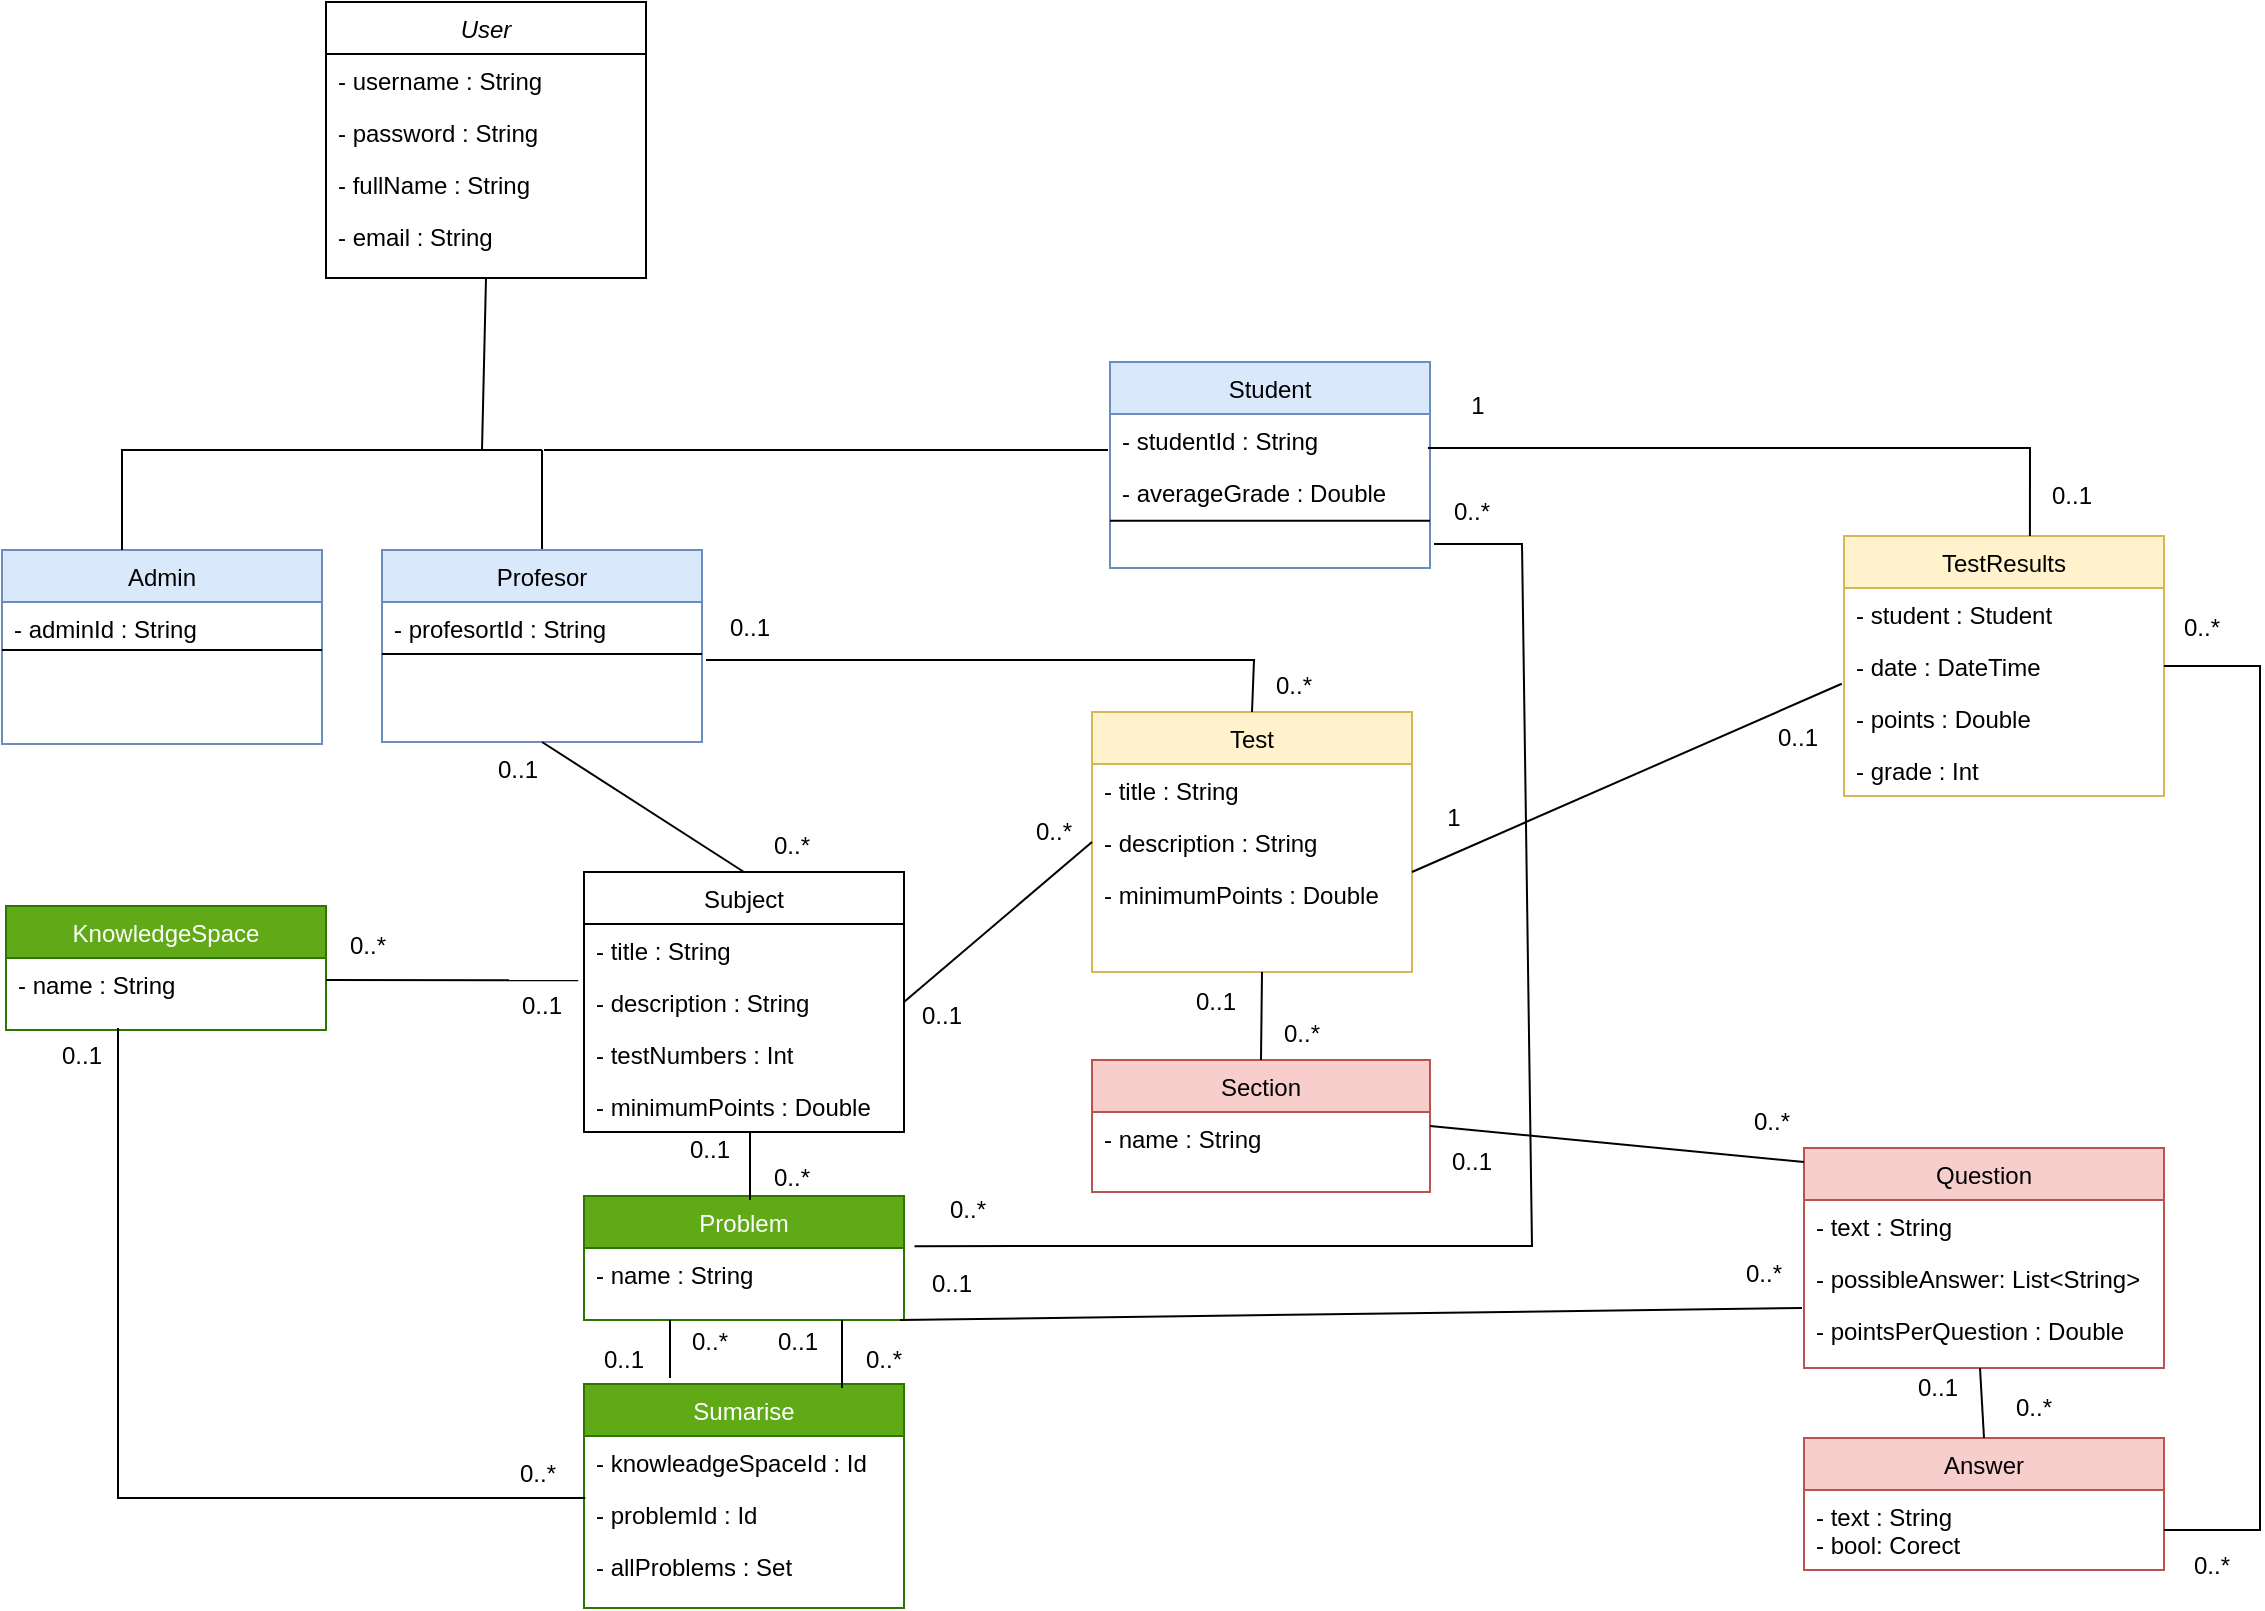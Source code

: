 <mxfile version="15.8.6" type="device"><diagram id="C5RBs43oDa-KdzZeNtuy" name="Page-1"><mxGraphModel dx="1422" dy="776" grid="0" gridSize="10" guides="1" tooltips="1" connect="1" arrows="1" fold="1" page="1" pageScale="1" pageWidth="1169" pageHeight="827" background="#FFFFFF" math="0" shadow="0"><root><mxCell id="WIyWlLk6GJQsqaUBKTNV-0"/><mxCell id="WIyWlLk6GJQsqaUBKTNV-1" parent="WIyWlLk6GJQsqaUBKTNV-0"/><mxCell id="zkfFHV4jXpPFQw0GAbJ--0" value="User" style="swimlane;fontStyle=2;align=center;verticalAlign=top;childLayout=stackLayout;horizontal=1;startSize=26;horizontalStack=0;resizeParent=1;resizeLast=0;collapsible=1;marginBottom=0;rounded=0;shadow=0;strokeWidth=1;" parent="WIyWlLk6GJQsqaUBKTNV-1" vertex="1"><mxGeometry x="182" y="6" width="160" height="138" as="geometry"><mxRectangle x="230" y="140" width="160" height="26" as="alternateBounds"/></mxGeometry></mxCell><mxCell id="zkfFHV4jXpPFQw0GAbJ--1" value="- username : String" style="text;align=left;verticalAlign=top;spacingLeft=4;spacingRight=4;overflow=hidden;rotatable=0;points=[[0,0.5],[1,0.5]];portConstraint=eastwest;" parent="zkfFHV4jXpPFQw0GAbJ--0" vertex="1"><mxGeometry y="26" width="160" height="26" as="geometry"/></mxCell><mxCell id="zkfFHV4jXpPFQw0GAbJ--2" value="- password : String" style="text;align=left;verticalAlign=top;spacingLeft=4;spacingRight=4;overflow=hidden;rotatable=0;points=[[0,0.5],[1,0.5]];portConstraint=eastwest;rounded=0;shadow=0;html=0;" parent="zkfFHV4jXpPFQw0GAbJ--0" vertex="1"><mxGeometry y="52" width="160" height="26" as="geometry"/></mxCell><mxCell id="zkfFHV4jXpPFQw0GAbJ--3" value="- fullName : String" style="text;align=left;verticalAlign=top;spacingLeft=4;spacingRight=4;overflow=hidden;rotatable=0;points=[[0,0.5],[1,0.5]];portConstraint=eastwest;rounded=0;shadow=0;html=0;" parent="zkfFHV4jXpPFQw0GAbJ--0" vertex="1"><mxGeometry y="78" width="160" height="26" as="geometry"/></mxCell><mxCell id="Hl9bHFUB8CtfwEh2vcO3-0" value="- email : String" style="text;align=left;verticalAlign=top;spacingLeft=4;spacingRight=4;overflow=hidden;rotatable=0;points=[[0,0.5],[1,0.5]];portConstraint=eastwest;rounded=0;shadow=0;html=0;" parent="zkfFHV4jXpPFQw0GAbJ--0" vertex="1"><mxGeometry y="104" width="160" height="26" as="geometry"/></mxCell><mxCell id="zkfFHV4jXpPFQw0GAbJ--13" value="Student" style="swimlane;fontStyle=0;align=center;verticalAlign=top;childLayout=stackLayout;horizontal=1;startSize=26;horizontalStack=0;resizeParent=1;resizeLast=0;collapsible=1;marginBottom=0;rounded=0;shadow=0;strokeWidth=1;fillColor=#dae8fc;strokeColor=#6c8ebf;" parent="WIyWlLk6GJQsqaUBKTNV-1" vertex="1"><mxGeometry x="574" y="186" width="160" height="103" as="geometry"><mxRectangle x="340" y="380" width="170" height="26" as="alternateBounds"/></mxGeometry></mxCell><mxCell id="zkfFHV4jXpPFQw0GAbJ--14" value="- studentId : String" style="text;align=left;verticalAlign=top;spacingLeft=4;spacingRight=4;overflow=hidden;rotatable=0;points=[[0,0.5],[1,0.5]];portConstraint=eastwest;" parent="zkfFHV4jXpPFQw0GAbJ--13" vertex="1"><mxGeometry y="26" width="160" height="26" as="geometry"/></mxCell><mxCell id="Hl9bHFUB8CtfwEh2vcO3-7" value="- averageGrade : Double" style="text;align=left;verticalAlign=top;spacingLeft=4;spacingRight=4;overflow=hidden;rotatable=0;points=[[0,0.5],[1,0.5]];portConstraint=eastwest;" parent="zkfFHV4jXpPFQw0GAbJ--13" vertex="1"><mxGeometry y="52" width="160" height="26" as="geometry"/></mxCell><mxCell id="Hl9bHFUB8CtfwEh2vcO3-10" value="" style="endArrow=none;html=1;rounded=0;" parent="zkfFHV4jXpPFQw0GAbJ--13" edge="1"><mxGeometry width="50" height="50" relative="1" as="geometry"><mxPoint x="160" y="79.41" as="sourcePoint"/><mxPoint y="79.41" as="targetPoint"/></mxGeometry></mxCell><mxCell id="Hl9bHFUB8CtfwEh2vcO3-4" value="" style="endArrow=none;html=1;rounded=0;startArrow=none;exitX=0.5;exitY=0;exitDx=0;exitDy=0;" parent="WIyWlLk6GJQsqaUBKTNV-1" source="Hl9bHFUB8CtfwEh2vcO3-13" edge="1"><mxGeometry width="50" height="50" relative="1" as="geometry"><mxPoint x="290" y="250" as="sourcePoint"/><mxPoint x="290" y="230" as="targetPoint"/></mxGeometry></mxCell><mxCell id="Hl9bHFUB8CtfwEh2vcO3-13" value="Profesor" style="swimlane;fontStyle=0;align=center;verticalAlign=top;childLayout=stackLayout;horizontal=1;startSize=26;horizontalStack=0;resizeParent=1;resizeLast=0;collapsible=1;marginBottom=0;rounded=0;shadow=0;strokeWidth=1;fillColor=#dae8fc;strokeColor=#6c8ebf;" parent="WIyWlLk6GJQsqaUBKTNV-1" vertex="1"><mxGeometry x="210" y="280" width="160" height="96" as="geometry"><mxRectangle x="340" y="380" width="170" height="26" as="alternateBounds"/></mxGeometry></mxCell><mxCell id="Hl9bHFUB8CtfwEh2vcO3-14" value="- profesortId : String" style="text;align=left;verticalAlign=top;spacingLeft=4;spacingRight=4;overflow=hidden;rotatable=0;points=[[0,0.5],[1,0.5]];portConstraint=eastwest;" parent="Hl9bHFUB8CtfwEh2vcO3-13" vertex="1"><mxGeometry y="26" width="160" height="26" as="geometry"/></mxCell><mxCell id="Hl9bHFUB8CtfwEh2vcO3-17" value="" style="endArrow=none;html=1;rounded=0;endSize=6;targetPerimeterSpacing=0;" parent="Hl9bHFUB8CtfwEh2vcO3-13" edge="1"><mxGeometry width="50" height="50" relative="1" as="geometry"><mxPoint x="160" y="52" as="sourcePoint"/><mxPoint y="52" as="targetPoint"/></mxGeometry></mxCell><mxCell id="Hl9bHFUB8CtfwEh2vcO3-23" value="Admin" style="swimlane;fontStyle=0;align=center;verticalAlign=top;childLayout=stackLayout;horizontal=1;startSize=26;horizontalStack=0;resizeParent=1;resizeLast=0;collapsible=1;marginBottom=0;rounded=0;shadow=0;strokeWidth=1;fillColor=#dae8fc;strokeColor=#6c8ebf;" parent="WIyWlLk6GJQsqaUBKTNV-1" vertex="1"><mxGeometry x="20" y="280" width="160" height="97" as="geometry"><mxRectangle x="340" y="380" width="170" height="26" as="alternateBounds"/></mxGeometry></mxCell><mxCell id="Hl9bHFUB8CtfwEh2vcO3-24" value="- adminId : String" style="text;align=left;verticalAlign=top;spacingLeft=4;spacingRight=4;overflow=hidden;rotatable=0;points=[[0,0.5],[1,0.5]];portConstraint=eastwest;" parent="Hl9bHFUB8CtfwEh2vcO3-23" vertex="1"><mxGeometry y="26" width="160" height="26" as="geometry"/></mxCell><mxCell id="Hl9bHFUB8CtfwEh2vcO3-27" value="" style="endArrow=none;html=1;rounded=0;" parent="Hl9bHFUB8CtfwEh2vcO3-23" edge="1"><mxGeometry width="50" height="50" relative="1" as="geometry"><mxPoint x="160" y="50" as="sourcePoint"/><mxPoint y="50" as="targetPoint"/></mxGeometry></mxCell><mxCell id="Hl9bHFUB8CtfwEh2vcO3-35" value="Subject" style="swimlane;fontStyle=0;align=center;verticalAlign=top;childLayout=stackLayout;horizontal=1;startSize=26;horizontalStack=0;resizeParent=1;resizeLast=0;collapsible=1;marginBottom=0;rounded=0;shadow=0;strokeWidth=1;" parent="WIyWlLk6GJQsqaUBKTNV-1" vertex="1"><mxGeometry x="311" y="441" width="160" height="130" as="geometry"><mxRectangle x="340" y="380" width="170" height="26" as="alternateBounds"/></mxGeometry></mxCell><mxCell id="Hl9bHFUB8CtfwEh2vcO3-36" value="- title : String" style="text;align=left;verticalAlign=top;spacingLeft=4;spacingRight=4;overflow=hidden;rotatable=0;points=[[0,0.5],[1,0.5]];portConstraint=eastwest;" parent="Hl9bHFUB8CtfwEh2vcO3-35" vertex="1"><mxGeometry y="26" width="160" height="26" as="geometry"/></mxCell><mxCell id="Hl9bHFUB8CtfwEh2vcO3-37" value="- description : String" style="text;align=left;verticalAlign=top;spacingLeft=4;spacingRight=4;overflow=hidden;rotatable=0;points=[[0,0.5],[1,0.5]];portConstraint=eastwest;" parent="Hl9bHFUB8CtfwEh2vcO3-35" vertex="1"><mxGeometry y="52" width="160" height="26" as="geometry"/></mxCell><mxCell id="Hl9bHFUB8CtfwEh2vcO3-38" value="- testNumbers : Int" style="text;align=left;verticalAlign=top;spacingLeft=4;spacingRight=4;overflow=hidden;rotatable=0;points=[[0,0.5],[1,0.5]];portConstraint=eastwest;" parent="Hl9bHFUB8CtfwEh2vcO3-35" vertex="1"><mxGeometry y="78" width="160" height="26" as="geometry"/></mxCell><mxCell id="Hl9bHFUB8CtfwEh2vcO3-44" value="- minimumPoints : Double" style="text;align=left;verticalAlign=top;spacingLeft=4;spacingRight=4;overflow=hidden;rotatable=0;points=[[0,0.5],[1,0.5]];portConstraint=eastwest;" parent="Hl9bHFUB8CtfwEh2vcO3-35" vertex="1"><mxGeometry y="104" width="160" height="26" as="geometry"/></mxCell><mxCell id="Hl9bHFUB8CtfwEh2vcO3-52" value="Test" style="swimlane;fontStyle=0;align=center;verticalAlign=top;childLayout=stackLayout;horizontal=1;startSize=26;horizontalStack=0;resizeParent=1;resizeLast=0;collapsible=1;marginBottom=0;rounded=0;shadow=0;strokeWidth=1;fillColor=#fff2cc;strokeColor=#d6b656;" parent="WIyWlLk6GJQsqaUBKTNV-1" vertex="1"><mxGeometry x="565" y="361" width="160" height="130" as="geometry"><mxRectangle x="340" y="380" width="170" height="26" as="alternateBounds"/></mxGeometry></mxCell><mxCell id="Hl9bHFUB8CtfwEh2vcO3-53" value="- title : String" style="text;align=left;verticalAlign=top;spacingLeft=4;spacingRight=4;overflow=hidden;rotatable=0;points=[[0,0.5],[1,0.5]];portConstraint=eastwest;" parent="Hl9bHFUB8CtfwEh2vcO3-52" vertex="1"><mxGeometry y="26" width="160" height="26" as="geometry"/></mxCell><mxCell id="Hl9bHFUB8CtfwEh2vcO3-54" value="- description : String" style="text;align=left;verticalAlign=top;spacingLeft=4;spacingRight=4;overflow=hidden;rotatable=0;points=[[0,0.5],[1,0.5]];portConstraint=eastwest;" parent="Hl9bHFUB8CtfwEh2vcO3-52" vertex="1"><mxGeometry y="52" width="160" height="26" as="geometry"/></mxCell><mxCell id="Hl9bHFUB8CtfwEh2vcO3-55" value="- minimumPoints : Double" style="text;align=left;verticalAlign=top;spacingLeft=4;spacingRight=4;overflow=hidden;rotatable=0;points=[[0,0.5],[1,0.5]];portConstraint=eastwest;" parent="Hl9bHFUB8CtfwEh2vcO3-52" vertex="1"><mxGeometry y="78" width="160" height="26" as="geometry"/></mxCell><mxCell id="Hl9bHFUB8CtfwEh2vcO3-57" value="TestResults" style="swimlane;fontStyle=0;align=center;verticalAlign=top;childLayout=stackLayout;horizontal=1;startSize=26;horizontalStack=0;resizeParent=1;resizeLast=0;collapsible=1;marginBottom=0;rounded=0;shadow=0;strokeWidth=1;fillColor=#fff2cc;strokeColor=#d6b656;" parent="WIyWlLk6GJQsqaUBKTNV-1" vertex="1"><mxGeometry x="941" y="273" width="160" height="130" as="geometry"><mxRectangle x="340" y="380" width="170" height="26" as="alternateBounds"/></mxGeometry></mxCell><mxCell id="Hl9bHFUB8CtfwEh2vcO3-58" value="- student : Student" style="text;align=left;verticalAlign=top;spacingLeft=4;spacingRight=4;overflow=hidden;rotatable=0;points=[[0,0.5],[1,0.5]];portConstraint=eastwest;" parent="Hl9bHFUB8CtfwEh2vcO3-57" vertex="1"><mxGeometry y="26" width="160" height="26" as="geometry"/></mxCell><mxCell id="Hl9bHFUB8CtfwEh2vcO3-59" value="- date : DateTime" style="text;align=left;verticalAlign=top;spacingLeft=4;spacingRight=4;overflow=hidden;rotatable=0;points=[[0,0.5],[1,0.5]];portConstraint=eastwest;" parent="Hl9bHFUB8CtfwEh2vcO3-57" vertex="1"><mxGeometry y="52" width="160" height="26" as="geometry"/></mxCell><mxCell id="Hl9bHFUB8CtfwEh2vcO3-61" value="- points : Double" style="text;align=left;verticalAlign=top;spacingLeft=4;spacingRight=4;overflow=hidden;rotatable=0;points=[[0,0.5],[1,0.5]];portConstraint=eastwest;" parent="Hl9bHFUB8CtfwEh2vcO3-57" vertex="1"><mxGeometry y="78" width="160" height="26" as="geometry"/></mxCell><mxCell id="Hl9bHFUB8CtfwEh2vcO3-62" value="- grade : Int" style="text;align=left;verticalAlign=top;spacingLeft=4;spacingRight=4;overflow=hidden;rotatable=0;points=[[0,0.5],[1,0.5]];portConstraint=eastwest;" parent="Hl9bHFUB8CtfwEh2vcO3-57" vertex="1"><mxGeometry y="104" width="160" height="26" as="geometry"/></mxCell><mxCell id="Hl9bHFUB8CtfwEh2vcO3-63" value="Question" style="swimlane;fontStyle=0;align=center;verticalAlign=top;childLayout=stackLayout;horizontal=1;startSize=26;horizontalStack=0;resizeParent=1;resizeLast=0;collapsible=1;marginBottom=0;rounded=0;shadow=0;strokeWidth=1;fillColor=#f8cecc;strokeColor=#b85450;" parent="WIyWlLk6GJQsqaUBKTNV-1" vertex="1"><mxGeometry x="921" y="579" width="180" height="110" as="geometry"><mxRectangle x="340" y="380" width="170" height="26" as="alternateBounds"/></mxGeometry></mxCell><mxCell id="Hl9bHFUB8CtfwEh2vcO3-64" value="- text : String" style="text;align=left;verticalAlign=top;spacingLeft=4;spacingRight=4;overflow=hidden;rotatable=0;points=[[0,0.5],[1,0.5]];portConstraint=eastwest;fontColor=default;" parent="Hl9bHFUB8CtfwEh2vcO3-63" vertex="1"><mxGeometry y="26" width="180" height="26" as="geometry"/></mxCell><mxCell id="Hl9bHFUB8CtfwEh2vcO3-65" value="- possibleAnswer: List&lt;String&gt;" style="text;align=left;verticalAlign=top;spacingLeft=4;spacingRight=4;overflow=hidden;rotatable=0;points=[[0,0.5],[1,0.5]];portConstraint=eastwest;" parent="Hl9bHFUB8CtfwEh2vcO3-63" vertex="1"><mxGeometry y="52" width="180" height="26" as="geometry"/></mxCell><mxCell id="Hl9bHFUB8CtfwEh2vcO3-66" value="- pointsPerQuestion : Double" style="text;align=left;verticalAlign=top;spacingLeft=4;spacingRight=4;overflow=hidden;rotatable=0;points=[[0,0.5],[1,0.5]];portConstraint=eastwest;" parent="Hl9bHFUB8CtfwEh2vcO3-63" vertex="1"><mxGeometry y="78" width="180" height="26" as="geometry"/></mxCell><mxCell id="Hl9bHFUB8CtfwEh2vcO3-104" value="" style="endArrow=none;html=1;rounded=0;fontSize=10;endSize=17;" parent="WIyWlLk6GJQsqaUBKTNV-1" edge="1"><mxGeometry width="50" height="50" relative="1" as="geometry"><mxPoint x="80" y="280" as="sourcePoint"/><mxPoint x="290" y="230" as="targetPoint"/><Array as="points"><mxPoint x="80" y="230"/></Array></mxGeometry></mxCell><mxCell id="Hl9bHFUB8CtfwEh2vcO3-106" value="" style="endArrow=none;html=1;rounded=0;fontSize=10;endSize=17;entryX=0.5;entryY=1;entryDx=0;entryDy=0;" parent="WIyWlLk6GJQsqaUBKTNV-1" target="zkfFHV4jXpPFQw0GAbJ--0" edge="1"><mxGeometry width="50" height="50" relative="1" as="geometry"><mxPoint x="260" y="230" as="sourcePoint"/><mxPoint x="120" y="140" as="targetPoint"/></mxGeometry></mxCell><mxCell id="Hl9bHFUB8CtfwEh2vcO3-109" value="Answer" style="swimlane;fontStyle=0;align=center;verticalAlign=top;childLayout=stackLayout;horizontal=1;startSize=26;horizontalStack=0;resizeParent=1;resizeLast=0;collapsible=1;marginBottom=0;rounded=0;shadow=0;strokeWidth=1;fillColor=#f8cecc;strokeColor=#b85450;" parent="WIyWlLk6GJQsqaUBKTNV-1" vertex="1"><mxGeometry x="921" y="724" width="180" height="66" as="geometry"><mxRectangle x="340" y="380" width="170" height="26" as="alternateBounds"/></mxGeometry></mxCell><mxCell id="Hl9bHFUB8CtfwEh2vcO3-110" value="- text : String&#10;- bool: Corect" style="text;align=left;verticalAlign=top;spacingLeft=4;spacingRight=4;overflow=hidden;rotatable=0;points=[[0,0.5],[1,0.5]];portConstraint=eastwest;fontColor=default;" parent="Hl9bHFUB8CtfwEh2vcO3-109" vertex="1"><mxGeometry y="26" width="180" height="40" as="geometry"/></mxCell><mxCell id="zilcDGVIraDVQQaqGRq1-21" value="KnowledgeSpace" style="swimlane;fontStyle=0;align=center;verticalAlign=top;childLayout=stackLayout;horizontal=1;startSize=26;horizontalStack=0;resizeParent=1;resizeLast=0;collapsible=1;marginBottom=0;rounded=0;shadow=0;strokeWidth=1;fillColor=#60a917;strokeColor=#2D7600;fontColor=#ffffff;" parent="WIyWlLk6GJQsqaUBKTNV-1" vertex="1"><mxGeometry x="22" y="458" width="160" height="62" as="geometry"><mxRectangle x="340" y="380" width="170" height="26" as="alternateBounds"/></mxGeometry></mxCell><mxCell id="zilcDGVIraDVQQaqGRq1-27" value="- name : String" style="text;align=left;verticalAlign=top;spacingLeft=4;spacingRight=4;overflow=hidden;rotatable=0;points=[[0,0.5],[1,0.5]];portConstraint=eastwest;" parent="zilcDGVIraDVQQaqGRq1-21" vertex="1"><mxGeometry y="26" width="160" height="26" as="geometry"/></mxCell><mxCell id="zilcDGVIraDVQQaqGRq1-30" value="Sumarise" style="swimlane;fontStyle=0;align=center;verticalAlign=top;childLayout=stackLayout;horizontal=1;startSize=26;horizontalStack=0;resizeParent=1;resizeLast=0;collapsible=1;marginBottom=0;rounded=0;shadow=0;strokeWidth=1;fillColor=#60a917;strokeColor=#2D7600;fontColor=#ffffff;" parent="WIyWlLk6GJQsqaUBKTNV-1" vertex="1"><mxGeometry x="311" y="697" width="160" height="112" as="geometry"><mxRectangle x="340" y="380" width="170" height="26" as="alternateBounds"/></mxGeometry></mxCell><mxCell id="zilcDGVIraDVQQaqGRq1-31" value="- knowleadgeSpaceId : Id" style="text;align=left;verticalAlign=top;spacingLeft=4;spacingRight=4;overflow=hidden;rotatable=0;points=[[0,0.5],[1,0.5]];portConstraint=eastwest;" parent="zilcDGVIraDVQQaqGRq1-30" vertex="1"><mxGeometry y="26" width="160" height="26" as="geometry"/></mxCell><mxCell id="zilcDGVIraDVQQaqGRq1-32" value="- problemId : Id" style="text;align=left;verticalAlign=top;spacingLeft=4;spacingRight=4;overflow=hidden;rotatable=0;points=[[0,0.5],[1,0.5]];portConstraint=eastwest;" parent="zilcDGVIraDVQQaqGRq1-30" vertex="1"><mxGeometry y="52" width="160" height="26" as="geometry"/></mxCell><mxCell id="zilcDGVIraDVQQaqGRq1-33" value="- allProblems : Set" style="text;align=left;verticalAlign=top;spacingLeft=4;spacingRight=4;overflow=hidden;rotatable=0;points=[[0,0.5],[1,0.5]];portConstraint=eastwest;" parent="zilcDGVIraDVQQaqGRq1-30" vertex="1"><mxGeometry y="78" width="160" height="26" as="geometry"/></mxCell><mxCell id="zilcDGVIraDVQQaqGRq1-37" value="Problem" style="swimlane;fontStyle=0;align=center;verticalAlign=top;childLayout=stackLayout;horizontal=1;startSize=26;horizontalStack=0;resizeParent=1;resizeLast=0;collapsible=1;marginBottom=0;rounded=0;shadow=0;strokeWidth=1;fillColor=#60a917;fontColor=#ffffff;strokeColor=#2D7600;" parent="WIyWlLk6GJQsqaUBKTNV-1" vertex="1"><mxGeometry x="311" y="603" width="160" height="62" as="geometry"><mxRectangle x="340" y="380" width="170" height="26" as="alternateBounds"/></mxGeometry></mxCell><mxCell id="zilcDGVIraDVQQaqGRq1-38" value="- name : String" style="text;align=left;verticalAlign=top;spacingLeft=4;spacingRight=4;overflow=hidden;rotatable=0;points=[[0,0.5],[1,0.5]];portConstraint=eastwest;" parent="zilcDGVIraDVQQaqGRq1-37" vertex="1"><mxGeometry y="26" width="160" height="26" as="geometry"/></mxCell><mxCell id="zilcDGVIraDVQQaqGRq1-43" value="" style="endArrow=none;html=1;rounded=0;endSize=6;targetPerimeterSpacing=0;entryX=0.5;entryY=0;entryDx=0;entryDy=0;" parent="WIyWlLk6GJQsqaUBKTNV-1" target="Hl9bHFUB8CtfwEh2vcO3-52" edge="1"><mxGeometry width="50" height="50" relative="1" as="geometry"><mxPoint x="372" y="335" as="sourcePoint"/><mxPoint x="545" y="357" as="targetPoint"/><Array as="points"><mxPoint x="646" y="335"/></Array></mxGeometry></mxCell><mxCell id="zilcDGVIraDVQQaqGRq1-45" value="" style="endArrow=none;html=1;rounded=0;endSize=6;" parent="WIyWlLk6GJQsqaUBKTNV-1" edge="1"><mxGeometry width="50" height="50" relative="1" as="geometry"><mxPoint x="291" y="230" as="sourcePoint"/><mxPoint x="573" y="230" as="targetPoint"/></mxGeometry></mxCell><mxCell id="zilcDGVIraDVQQaqGRq1-48" value="0..1" style="text;html=1;strokeColor=none;fillColor=none;align=center;verticalAlign=middle;whiteSpace=wrap;rounded=0;" parent="WIyWlLk6GJQsqaUBKTNV-1" vertex="1"><mxGeometry x="378" y="312" width="32" height="14" as="geometry"/></mxCell><mxCell id="zilcDGVIraDVQQaqGRq1-54" value="" style="endArrow=none;html=1;rounded=0;endSize=6;targetPerimeterSpacing=0;entryX=1;entryY=0.5;entryDx=0;entryDy=0;exitX=1;exitY=0.5;exitDx=0;exitDy=0;" parent="WIyWlLk6GJQsqaUBKTNV-1" source="Hl9bHFUB8CtfwEh2vcO3-59" target="Hl9bHFUB8CtfwEh2vcO3-110" edge="1"><mxGeometry width="50" height="50" relative="1" as="geometry"><mxPoint x="937" y="427" as="sourcePoint"/><mxPoint x="1154" y="741" as="targetPoint"/><Array as="points"><mxPoint x="1149" y="338"/><mxPoint x="1149" y="770"/></Array></mxGeometry></mxCell><mxCell id="zilcDGVIraDVQQaqGRq1-55" value="0..*" style="text;html=1;strokeColor=none;fillColor=none;align=center;verticalAlign=middle;whiteSpace=wrap;rounded=0;" parent="WIyWlLk6GJQsqaUBKTNV-1" vertex="1"><mxGeometry x="1104" y="312" width="32" height="14" as="geometry"/></mxCell><mxCell id="zilcDGVIraDVQQaqGRq1-56" value="0..*" style="text;html=1;strokeColor=none;fillColor=none;align=center;verticalAlign=middle;whiteSpace=wrap;rounded=0;" parent="WIyWlLk6GJQsqaUBKTNV-1" vertex="1"><mxGeometry x="1109" y="781" width="32" height="14" as="geometry"/></mxCell><mxCell id="zilcDGVIraDVQQaqGRq1-59" value="Section" style="swimlane;fontStyle=0;align=center;verticalAlign=top;childLayout=stackLayout;horizontal=1;startSize=26;horizontalStack=0;resizeParent=1;resizeLast=0;collapsible=1;marginBottom=0;rounded=0;shadow=0;strokeWidth=1;fillColor=#f8cecc;strokeColor=#b85450;" parent="WIyWlLk6GJQsqaUBKTNV-1" vertex="1"><mxGeometry x="565" y="535" width="169" height="66" as="geometry"><mxRectangle x="340" y="380" width="170" height="26" as="alternateBounds"/></mxGeometry></mxCell><mxCell id="zilcDGVIraDVQQaqGRq1-61" value="- name : String" style="text;align=left;verticalAlign=top;spacingLeft=4;spacingRight=4;overflow=hidden;rotatable=0;points=[[0,0.5],[1,0.5]];portConstraint=eastwest;" parent="zilcDGVIraDVQQaqGRq1-59" vertex="1"><mxGeometry y="26" width="169" height="26" as="geometry"/></mxCell><mxCell id="zilcDGVIraDVQQaqGRq1-66" value="" style="endArrow=none;html=1;rounded=0;endSize=6;targetPerimeterSpacing=0;entryX=0.581;entryY=0;entryDx=0;entryDy=0;entryPerimeter=0;" parent="WIyWlLk6GJQsqaUBKTNV-1" target="Hl9bHFUB8CtfwEh2vcO3-57" edge="1"><mxGeometry width="50" height="50" relative="1" as="geometry"><mxPoint x="733" y="229" as="sourcePoint"/><mxPoint x="1027" y="236" as="targetPoint"/><Array as="points"><mxPoint x="1034" y="229"/></Array></mxGeometry></mxCell><mxCell id="zilcDGVIraDVQQaqGRq1-67" value="" style="endArrow=none;html=1;rounded=0;endSize=6;targetPerimeterSpacing=0;entryX=-0.007;entryY=0.842;entryDx=0;entryDy=0;entryPerimeter=0;" parent="WIyWlLk6GJQsqaUBKTNV-1" target="Hl9bHFUB8CtfwEh2vcO3-59" edge="1"><mxGeometry width="50" height="50" relative="1" as="geometry"><mxPoint x="725" y="441" as="sourcePoint"/><mxPoint x="775" y="391" as="targetPoint"/></mxGeometry></mxCell><mxCell id="zilcDGVIraDVQQaqGRq1-70" value="" style="endArrow=none;html=1;rounded=0;endSize=6;targetPerimeterSpacing=0;" parent="WIyWlLk6GJQsqaUBKTNV-1" edge="1"><mxGeometry width="50" height="50" relative="1" as="geometry"><mxPoint x="394" y="605" as="sourcePoint"/><mxPoint x="394" y="571" as="targetPoint"/></mxGeometry></mxCell><mxCell id="zilcDGVIraDVQQaqGRq1-71" value="" style="endArrow=none;html=1;rounded=0;endSize=6;targetPerimeterSpacing=0;exitX=1.033;exitY=-0.036;exitDx=0;exitDy=0;exitPerimeter=0;" parent="WIyWlLk6GJQsqaUBKTNV-1" source="zilcDGVIraDVQQaqGRq1-38" edge="1"><mxGeometry width="50" height="50" relative="1" as="geometry"><mxPoint x="788" y="529" as="sourcePoint"/><mxPoint x="736" y="277" as="targetPoint"/><Array as="points"><mxPoint x="785" y="628"/><mxPoint x="780" y="277"/></Array></mxGeometry></mxCell><mxCell id="zilcDGVIraDVQQaqGRq1-72" value="0..*" style="text;html=1;strokeColor=none;fillColor=none;align=center;verticalAlign=middle;whiteSpace=wrap;rounded=0;" parent="WIyWlLk6GJQsqaUBKTNV-1" vertex="1"><mxGeometry x="487" y="603" width="32" height="14" as="geometry"/></mxCell><mxCell id="zilcDGVIraDVQQaqGRq1-74" value="0..*" style="text;html=1;strokeColor=none;fillColor=none;align=center;verticalAlign=middle;whiteSpace=wrap;rounded=0;" parent="WIyWlLk6GJQsqaUBKTNV-1" vertex="1"><mxGeometry x="739" y="254" width="32" height="14" as="geometry"/></mxCell><mxCell id="zilcDGVIraDVQQaqGRq1-75" value="" style="endArrow=none;html=1;rounded=0;endSize=6;targetPerimeterSpacing=0;" parent="WIyWlLk6GJQsqaUBKTNV-1" edge="1"><mxGeometry width="50" height="50" relative="1" as="geometry"><mxPoint x="469" y="665" as="sourcePoint"/><mxPoint x="920" y="659" as="targetPoint"/></mxGeometry></mxCell><mxCell id="zilcDGVIraDVQQaqGRq1-76" value="0..*" style="text;html=1;strokeColor=none;fillColor=none;align=center;verticalAlign=middle;whiteSpace=wrap;rounded=0;" parent="WIyWlLk6GJQsqaUBKTNV-1" vertex="1"><mxGeometry x="885" y="635" width="32" height="14" as="geometry"/></mxCell><mxCell id="zilcDGVIraDVQQaqGRq1-77" value="0..1" style="text;html=1;strokeColor=none;fillColor=none;align=center;verticalAlign=middle;whiteSpace=wrap;rounded=0;" parent="WIyWlLk6GJQsqaUBKTNV-1" vertex="1"><mxGeometry x="479" y="640" width="32" height="14" as="geometry"/></mxCell><mxCell id="zilcDGVIraDVQQaqGRq1-78" value="" style="endArrow=none;html=1;rounded=0;endSize=6;targetPerimeterSpacing=0;exitX=1;exitY=0.5;exitDx=0;exitDy=0;entryX=0;entryY=0.5;entryDx=0;entryDy=0;" parent="WIyWlLk6GJQsqaUBKTNV-1" source="Hl9bHFUB8CtfwEh2vcO3-37" target="Hl9bHFUB8CtfwEh2vcO3-54" edge="1"><mxGeometry width="50" height="50" relative="1" as="geometry"><mxPoint x="495" y="407" as="sourcePoint"/><mxPoint x="545" y="357" as="targetPoint"/></mxGeometry></mxCell><mxCell id="zilcDGVIraDVQQaqGRq1-79" value="0..*" style="text;html=1;strokeColor=none;fillColor=none;align=center;verticalAlign=middle;whiteSpace=wrap;rounded=0;" parent="WIyWlLk6GJQsqaUBKTNV-1" vertex="1"><mxGeometry x="530" y="414" width="32" height="14" as="geometry"/></mxCell><mxCell id="zilcDGVIraDVQQaqGRq1-80" value="0..1" style="text;html=1;strokeColor=none;fillColor=none;align=center;verticalAlign=middle;whiteSpace=wrap;rounded=0;" parent="WIyWlLk6GJQsqaUBKTNV-1" vertex="1"><mxGeometry x="474" y="506" width="32" height="14" as="geometry"/></mxCell><mxCell id="zilcDGVIraDVQQaqGRq1-81" value="0..*" style="text;html=1;strokeColor=none;fillColor=none;align=center;verticalAlign=middle;whiteSpace=wrap;rounded=0;" parent="WIyWlLk6GJQsqaUBKTNV-1" vertex="1"><mxGeometry x="399" y="587" width="32" height="14" as="geometry"/></mxCell><mxCell id="zilcDGVIraDVQQaqGRq1-83" value="0..1" style="text;html=1;strokeColor=none;fillColor=none;align=center;verticalAlign=middle;whiteSpace=wrap;rounded=0;" parent="WIyWlLk6GJQsqaUBKTNV-1" vertex="1"><mxGeometry x="358" y="573" width="32" height="14" as="geometry"/></mxCell><mxCell id="zilcDGVIraDVQQaqGRq1-84" value="" style="endArrow=none;html=1;rounded=0;endSize=6;targetPerimeterSpacing=0;" parent="WIyWlLk6GJQsqaUBKTNV-1" edge="1"><mxGeometry width="50" height="50" relative="1" as="geometry"><mxPoint x="440" y="699" as="sourcePoint"/><mxPoint x="440" y="665" as="targetPoint"/></mxGeometry></mxCell><mxCell id="zilcDGVIraDVQQaqGRq1-86" value="" style="endArrow=none;html=1;rounded=0;endSize=6;targetPerimeterSpacing=0;" parent="WIyWlLk6GJQsqaUBKTNV-1" edge="1"><mxGeometry width="50" height="50" relative="1" as="geometry"><mxPoint x="354" y="694" as="sourcePoint"/><mxPoint x="354" y="665" as="targetPoint"/></mxGeometry></mxCell><mxCell id="zilcDGVIraDVQQaqGRq1-87" value="0..*" style="text;html=1;strokeColor=none;fillColor=none;align=center;verticalAlign=middle;whiteSpace=wrap;rounded=0;" parent="WIyWlLk6GJQsqaUBKTNV-1" vertex="1"><mxGeometry x="445" y="678" width="32" height="14" as="geometry"/></mxCell><mxCell id="zilcDGVIraDVQQaqGRq1-88" value="0..*" style="text;html=1;strokeColor=none;fillColor=none;align=center;verticalAlign=middle;whiteSpace=wrap;rounded=0;" parent="WIyWlLk6GJQsqaUBKTNV-1" vertex="1"><mxGeometry x="358" y="669" width="32" height="14" as="geometry"/></mxCell><mxCell id="zilcDGVIraDVQQaqGRq1-89" value="0..1" style="text;html=1;strokeColor=none;fillColor=none;align=center;verticalAlign=middle;whiteSpace=wrap;rounded=0;" parent="WIyWlLk6GJQsqaUBKTNV-1" vertex="1"><mxGeometry x="315" y="678" width="32" height="14" as="geometry"/></mxCell><mxCell id="zilcDGVIraDVQQaqGRq1-90" value="0..1" style="text;html=1;strokeColor=none;fillColor=none;align=center;verticalAlign=middle;whiteSpace=wrap;rounded=0;" parent="WIyWlLk6GJQsqaUBKTNV-1" vertex="1"><mxGeometry x="402" y="669" width="32" height="14" as="geometry"/></mxCell><mxCell id="zilcDGVIraDVQQaqGRq1-92" value="0..*" style="text;html=1;strokeColor=none;fillColor=none;align=center;verticalAlign=middle;whiteSpace=wrap;rounded=0;" parent="WIyWlLk6GJQsqaUBKTNV-1" vertex="1"><mxGeometry x="272" y="735" width="32" height="14" as="geometry"/></mxCell><mxCell id="zilcDGVIraDVQQaqGRq1-93" value="" style="endArrow=none;html=1;rounded=0;endSize=6;targetPerimeterSpacing=0;exitX=0.004;exitY=0.19;exitDx=0;exitDy=0;exitPerimeter=0;" parent="WIyWlLk6GJQsqaUBKTNV-1" source="zilcDGVIraDVQQaqGRq1-32" edge="1"><mxGeometry width="50" height="50" relative="1" as="geometry"><mxPoint x="79" y="727" as="sourcePoint"/><mxPoint x="78" y="519" as="targetPoint"/><Array as="points"><mxPoint x="78" y="754"/></Array></mxGeometry></mxCell><mxCell id="zilcDGVIraDVQQaqGRq1-94" value="0..1" style="text;html=1;strokeColor=none;fillColor=none;align=center;verticalAlign=middle;whiteSpace=wrap;rounded=0;" parent="WIyWlLk6GJQsqaUBKTNV-1" vertex="1"><mxGeometry x="44" y="526" width="32" height="14" as="geometry"/></mxCell><mxCell id="zilcDGVIraDVQQaqGRq1-95" value="" style="endArrow=none;html=1;rounded=0;endSize=6;targetPerimeterSpacing=0;entryX=-0.018;entryY=0.081;entryDx=0;entryDy=0;entryPerimeter=0;" parent="WIyWlLk6GJQsqaUBKTNV-1" target="Hl9bHFUB8CtfwEh2vcO3-37" edge="1"><mxGeometry width="50" height="50" relative="1" as="geometry"><mxPoint x="182" y="495" as="sourcePoint"/><mxPoint x="232" y="445" as="targetPoint"/></mxGeometry></mxCell><mxCell id="zilcDGVIraDVQQaqGRq1-96" value="0..*" style="text;html=1;strokeColor=none;fillColor=none;align=center;verticalAlign=middle;whiteSpace=wrap;rounded=0;" parent="WIyWlLk6GJQsqaUBKTNV-1" vertex="1"><mxGeometry x="187" y="471" width="32" height="14" as="geometry"/></mxCell><mxCell id="zilcDGVIraDVQQaqGRq1-97" value="0..1" style="text;html=1;strokeColor=none;fillColor=none;align=center;verticalAlign=middle;whiteSpace=wrap;rounded=0;" parent="WIyWlLk6GJQsqaUBKTNV-1" vertex="1"><mxGeometry x="274" y="501" width="32" height="14" as="geometry"/></mxCell><mxCell id="zilcDGVIraDVQQaqGRq1-98" value="" style="endArrow=none;html=1;rounded=0;endSize=6;targetPerimeterSpacing=0;entryX=0.5;entryY=1;entryDx=0;entryDy=0;exitX=0.5;exitY=0;exitDx=0;exitDy=0;" parent="WIyWlLk6GJQsqaUBKTNV-1" source="Hl9bHFUB8CtfwEh2vcO3-35" target="Hl9bHFUB8CtfwEh2vcO3-13" edge="1"><mxGeometry width="50" height="50" relative="1" as="geometry"><mxPoint x="495" y="407" as="sourcePoint"/><mxPoint x="545" y="357" as="targetPoint"/></mxGeometry></mxCell><mxCell id="zilcDGVIraDVQQaqGRq1-99" value="0..*" style="text;html=1;strokeColor=none;fillColor=none;align=center;verticalAlign=middle;whiteSpace=wrap;rounded=0;" parent="WIyWlLk6GJQsqaUBKTNV-1" vertex="1"><mxGeometry x="399" y="421" width="32" height="14" as="geometry"/></mxCell><mxCell id="zilcDGVIraDVQQaqGRq1-100" value="0..1" style="text;html=1;strokeColor=none;fillColor=none;align=center;verticalAlign=middle;whiteSpace=wrap;rounded=0;" parent="WIyWlLk6GJQsqaUBKTNV-1" vertex="1"><mxGeometry x="262" y="383" width="32" height="14" as="geometry"/></mxCell><mxCell id="zilcDGVIraDVQQaqGRq1-101" value="" style="endArrow=none;html=1;rounded=0;endSize=6;targetPerimeterSpacing=0;exitX=0.5;exitY=0;exitDx=0;exitDy=0;" parent="WIyWlLk6GJQsqaUBKTNV-1" source="zilcDGVIraDVQQaqGRq1-59" edge="1"><mxGeometry width="50" height="50" relative="1" as="geometry"><mxPoint x="593" y="541" as="sourcePoint"/><mxPoint x="650" y="491" as="targetPoint"/></mxGeometry></mxCell><mxCell id="zilcDGVIraDVQQaqGRq1-102" value="0..*" style="text;html=1;strokeColor=none;fillColor=none;align=center;verticalAlign=middle;whiteSpace=wrap;rounded=0;" parent="WIyWlLk6GJQsqaUBKTNV-1" vertex="1"><mxGeometry x="650" y="341" width="32" height="14" as="geometry"/></mxCell><mxCell id="zilcDGVIraDVQQaqGRq1-103" value="0..*" style="text;html=1;strokeColor=none;fillColor=none;align=center;verticalAlign=middle;whiteSpace=wrap;rounded=0;" parent="WIyWlLk6GJQsqaUBKTNV-1" vertex="1"><mxGeometry x="654" y="515" width="32" height="14" as="geometry"/></mxCell><mxCell id="zilcDGVIraDVQQaqGRq1-104" value="0..1" style="text;html=1;strokeColor=none;fillColor=none;align=center;verticalAlign=middle;whiteSpace=wrap;rounded=0;" parent="WIyWlLk6GJQsqaUBKTNV-1" vertex="1"><mxGeometry x="611" y="499" width="32" height="14" as="geometry"/></mxCell><mxCell id="zilcDGVIraDVQQaqGRq1-105" value="" style="endArrow=none;html=1;rounded=0;endSize=6;targetPerimeterSpacing=0;exitX=1;exitY=0.5;exitDx=0;exitDy=0;" parent="WIyWlLk6GJQsqaUBKTNV-1" source="zilcDGVIraDVQQaqGRq1-59" edge="1"><mxGeometry width="50" height="50" relative="1" as="geometry"><mxPoint x="734" y="590" as="sourcePoint"/><mxPoint x="921" y="586" as="targetPoint"/></mxGeometry></mxCell><mxCell id="zilcDGVIraDVQQaqGRq1-106" value="0..*" style="text;html=1;strokeColor=none;fillColor=none;align=center;verticalAlign=middle;whiteSpace=wrap;rounded=0;" parent="WIyWlLk6GJQsqaUBKTNV-1" vertex="1"><mxGeometry x="889" y="559" width="32" height="14" as="geometry"/></mxCell><mxCell id="zilcDGVIraDVQQaqGRq1-107" value="0..1" style="text;html=1;strokeColor=none;fillColor=none;align=center;verticalAlign=middle;whiteSpace=wrap;rounded=0;" parent="WIyWlLk6GJQsqaUBKTNV-1" vertex="1"><mxGeometry x="739" y="579" width="32" height="14" as="geometry"/></mxCell><mxCell id="zilcDGVIraDVQQaqGRq1-108" value="" style="endArrow=none;html=1;rounded=0;endSize=6;targetPerimeterSpacing=0;exitX=0.5;exitY=0;exitDx=0;exitDy=0;" parent="WIyWlLk6GJQsqaUBKTNV-1" source="Hl9bHFUB8CtfwEh2vcO3-109" edge="1"><mxGeometry width="50" height="50" relative="1" as="geometry"><mxPoint x="959" y="739" as="sourcePoint"/><mxPoint x="1009" y="689" as="targetPoint"/></mxGeometry></mxCell><mxCell id="zilcDGVIraDVQQaqGRq1-109" value="0..*" style="text;html=1;strokeColor=none;fillColor=none;align=center;verticalAlign=middle;whiteSpace=wrap;rounded=0;" parent="WIyWlLk6GJQsqaUBKTNV-1" vertex="1"><mxGeometry x="1020" y="702" width="32" height="14" as="geometry"/></mxCell><mxCell id="zilcDGVIraDVQQaqGRq1-110" value="0..1" style="text;html=1;strokeColor=none;fillColor=none;align=center;verticalAlign=middle;whiteSpace=wrap;rounded=0;" parent="WIyWlLk6GJQsqaUBKTNV-1" vertex="1"><mxGeometry x="972" y="692" width="32" height="14" as="geometry"/></mxCell><mxCell id="zilcDGVIraDVQQaqGRq1-111" value="0..1" style="text;html=1;strokeColor=none;fillColor=none;align=center;verticalAlign=middle;whiteSpace=wrap;rounded=0;" parent="WIyWlLk6GJQsqaUBKTNV-1" vertex="1"><mxGeometry x="1039" y="246" width="32" height="14" as="geometry"/></mxCell><mxCell id="zilcDGVIraDVQQaqGRq1-112" value="1" style="text;html=1;strokeColor=none;fillColor=none;align=center;verticalAlign=middle;whiteSpace=wrap;rounded=0;" parent="WIyWlLk6GJQsqaUBKTNV-1" vertex="1"><mxGeometry x="742" y="201" width="32" height="14" as="geometry"/></mxCell><mxCell id="zilcDGVIraDVQQaqGRq1-114" value="0..1" style="text;html=1;strokeColor=none;fillColor=none;align=center;verticalAlign=middle;whiteSpace=wrap;rounded=0;" parent="WIyWlLk6GJQsqaUBKTNV-1" vertex="1"><mxGeometry x="902" y="367" width="32" height="14" as="geometry"/></mxCell><mxCell id="zilcDGVIraDVQQaqGRq1-115" value="1" style="text;html=1;strokeColor=none;fillColor=none;align=center;verticalAlign=middle;whiteSpace=wrap;rounded=0;" parent="WIyWlLk6GJQsqaUBKTNV-1" vertex="1"><mxGeometry x="730" y="407" width="32" height="14" as="geometry"/></mxCell></root></mxGraphModel></diagram></mxfile>